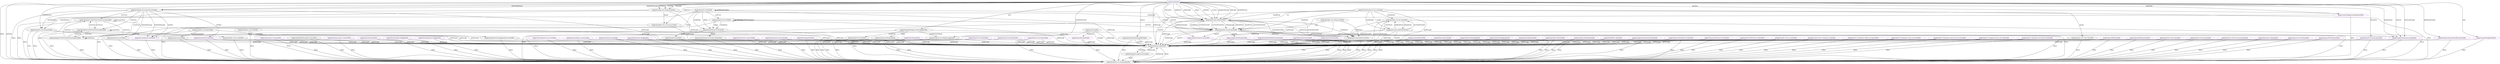 // UI State Transfer Diagram
digraph {
	"/pages/jxzq/lou-yu-jie-guo/index" [label="/pages/jxzq/lou-yu-jie-guo/index"]
	"/pages/jxzq/dao-chu-ji-lu/index" [label="/pages/jxzq/dao-chu-ji-lu/index"]
	"/pages/jxzq/laoYaoJianKangMa/index" [label="/pages/jxzq/laoYaoJianKangMa/index"]
	"/pages/jxzq/sheng-shi-list/index" [label="/pages/jxzq/sheng-shi-list/index"]
	"/pages/stat/index" [label="/pages/stat/index" color=blue shape=rectangle]
	"/pages/jxzq/daofangren-xinxi-dengji/index" [label="/pages/jxzq/daofangren-xinxi-dengji/index"]
	"/pages/jxzq/daochuchenggong/success/index" [label="/pages/jxzq/daochuchenggong/success/index"]
	"/pages/jxzq/personalCenterStatus/success/index" [label="/pages/jxzq/personalCenterStatus/success/index"]
	"/pages/jxzq/success/index" [label="/pages/jxzq/success/index"]
	"/pages/jxzq/personalCenterStatus/fail/index" [label="/pages/jxzq/personalCenterStatus/fail/index"]
	"/pages/jxzq/ti-shi-yin/index" [label="/pages/jxzq/ti-shi-yin/index"]
	"/pages/jxzq/ta-ren-shan-chu/index" [label="/pages/jxzq/ta-ren-shan-chu/index"]
	"/pages/jxzq/he-suan-li-shi/index" [label="/pages/jxzq/he-suan-li-shi/index"]
	"/pages/jxzq/ge-ren-cheng-nuo/index" [label="/pages/jxzq/ge-ren-cheng-nuo/index"]
	"/pages/jxzq/ge-ren-zhong-xin/index" [label="/pages/jxzq/ge-ren-zhong-xin/index"]
	"/pages/jxzq/message/index" [label="/pages/jxzq/message/index"]
	"/pages/jxzq/jing-xin-xiang-zhu-list/index" [label="/pages/jxzq/jing-xin-xiang-zhu-list/index"]
	"/pages/jxzq/search/index" [label="/pages/jxzq/search/index"]
	"/pages/jxzq/message/success/index" [label="/pages/jxzq/message/success/index"]
	"/pages/gsd-ui/g-auth/face/face" [label="/pages/gsd-ui/g-auth/face/face"]
	"/pages/gsd-ui/g-auth/error/error" [label="/pages/gsd-ui/g-auth/error/error"]
	"/pages/jxzq/personalCenterStatus/repeat/index" [label="/pages/jxzq/personalCenterStatus/repeat/index"]
	"/pages/jxzq/cha-xun-jie-guo/index" [label="/pages/jxzq/cha-xun-jie-guo/index"]
	"/pages/jxzq/ta-ren-cha-xun/index" [label="/pages/jxzq/ta-ren-cha-xun/index"]
	"/pages/jxzq/sheng-shi-qu-lian-dong/index" [label="/pages/jxzq/sheng-shi-qu-lian-dong/index"]
	"/pages/jxzq/xiao-xi-xiang-qing/index" [label="/pages/jxzq/xiao-xi-xiang-qing/index"]
	"/pages/jxzq/delMessage/success/index" [label="/pages/jxzq/delMessage/success/index"]
	"/pages/jxzq/zhuang-tai-cha-xun/index" [label="/pages/jxzq/zhuang-tai-cha-xun/index"]
	"/pages/jxzq/sao-ma-dengji-tongji/index" [label="/pages/jxzq/sao-ma-dengji-tongji/index"]
	"/pages/jxzq/ben-ren-sao-ma-ji-lv/index" [label="/pages/jxzq/ben-ren-sao-ma-ji-lv/index"]
	"/pages/jxzq/chu-chai/index" [label="/pages/jxzq/chu-chai/index"]
	"/pages/gsd-ui/g-auth/trface/trface" [label="/pages/gsd-ui/g-auth/trface/trface"]
	"/pages/jxzq/searchName/index" [label="/pages/jxzq/searchName/index"]
	"/pages/jxzq/da-ka-ji-lu/index" [label="/pages/jxzq/da-ka-ji-lu/index"]
	"/pages/jxzq/chu-chai-2/index" [label="/pages/jxzq/chu-chai-2/index"]
	"/pages/query/inidex" [label="/pages/query/inidex"]
	"/pages/jxzq/he-suan-jie-guo/index" [label="/pages/jxzq/he-suan-jie-guo/index"]
	"/pages/fusion/shequ-dengji/index" [label="/pages/fusion/shequ-dengji/index" color=purple]
	"/pages/fusion/benren-list/index" [label="/pages/fusion/benren-list/index" color=purple]
	"/pages/fusion/jiaowei-dengji/index" [label="/pages/fusion/jiaowei-dengji/index" color=purple]
	"/pages/fusion/jiaowei-success/index" [label="/pages/fusion/jiaowei-success/index" color=purple]
	"/pages/fusion/shequ-success/index" [label="/pages/fusion/shequ-success/index" color=purple]
	"/pages/fusion/taren-list/index" [label="/pages/fusion/taren-list/index" color=purple]
	"/pages/fusion/taren-jia/index" [label="/pages/fusion/taren-jia/index" color=purple]
	"/pages/fusion/taren-dengji/index" [label="/pages/fusion/taren-dengji/index" color=purple]
	"/pages/fusion/taren-success/index" [label="/pages/fusion/taren-success/index" color=purple]
	"/pages/fusion/taren-remove/index" [label="/pages/fusion/taren-remove/index" color=purple]
	"/pages/fusion/gj-list/index" [label="/pages/fusion/gj-list/index" color=purple]
	"/pages/hsjc/home/index" [label="/pages/hsjc/home/index" color=purple]
	"/pages/hsjc/view-record/index" [label="/pages/hsjc/view-record/index" color=purple]
	"/pages/hsjc/record-detail/index" [label="/pages/hsjc/record-detail/index" color=purple]
	"/pages/hsjc/yu-yue-home/index" [label="/pages/hsjc/yu-yue-home/index" color=purple]
	"/pages/hsjc/add-num/index" [label="/pages/hsjc/add-num/index" color=purple]
	"/pages/hsjc/yuyue-sucess/index" [label="/pages/hsjc/yuyue-sucess/index" color=purple]
	"/pages/hsjc/info-collect/index" [label="/pages/hsjc/info-collect/index" color=purple]
	"/pages/hsjc/fill-in-info/index" [label="/pages/hsjc/fill-in-info/index" color=purple]
	"/pages/hsjc/he-suan-jie-guo/index" [label="/pages/hsjc/he-suan-jie-guo/index" color=purple]
	"/pages/hsjc/result/cancel-result/index" [label="/pages/hsjc/result/cancel-result/index" color=purple]
	"/pages/hsjc/result/yuyue-result/index" [label="/pages/hsjc/result/yuyue-result/index" color=purple]
	"/pages/hsjc/result/export-result/index" [label="/pages/hsjc/result/export-result/index" color=purple]
	"/pages/hsjc/he-suan-yu-yue/index" [label="/pages/hsjc/he-suan-yu-yue/index" color=purple]
	"/pages/hsjc/he-suan-ri-chang-yu-yue/index" [label="/pages/hsjc/he-suan-ri-chang-yu-yue/index" color=purple]
	"/pages/hsjc/ri-chang-jian-ce/jian-ce-ji-gou/index" [label="/pages/hsjc/ri-chang-jian-ce/jian-ce-ji-gou/index" color=purple]
	"/pages/hsjc/ri-chang-jian-ce/yu-yue-ren/index" [label="/pages/hsjc/ri-chang-jian-ce/yu-yue-ren/index" color=purple]
	"/pages/hsjc/ri-chang-jian-ce/yu-yue-success/index" [label="/pages/hsjc/ri-chang-jian-ce/yu-yue-success/index" color=purple]
	"/pages/hsjc/ri-chang-jian-ce/yu-yue-time/index" [label="/pages/hsjc/ri-chang-jian-ce/yu-yue-time/index" color=purple]
	"/pages/hsjc/ri-chang-jian-ce/cancel-result/index" [label="/pages/hsjc/ri-chang-jian-ce/cancel-result/index" color=purple]
	"/pages/hsjc/addTarn/index" [label="/pages/hsjc/addTarn/index" color=purple]
	"/pages/hsjc/addYuyueren/index" [label="/pages/hsjc/addYuyueren/index" color=purple]
	"/pages/hsjc/he-suan-li-shi/index" [label="/pages/hsjc/he-suan-li-shi/index" color=purple]
	"/pages/hsjc/ta-ren-jie-guo/index" [label="/pages/hsjc/ta-ren-jie-guo/index" color=purple]
	"/pages/hsjc/ta-ren-he-suan-jie-guo/index" [label="/pages/hsjc/ta-ren-he-suan-jie-guo/index" color=purple]
	"/pages/hsjc/ta-ren-lie-biao/index" [label="/pages/hsjc/ta-ren-lie-biao/index" color=purple]
	"/pages/hsjc/DetailedInformation/index" [label="/pages/hsjc/DetailedInformation/index" color=purple]
	"/pages/hsjc/shanchu/index" [label="/pages/hsjc/shanchu/index" color=purple]
	"/pages/hsjc/caiji-list/index" [label="/pages/hsjc/caiji-list/index" color=purple]
	"/pages/hsjc/quan-guo-yi-miao/index" [label="/pages/hsjc/quan-guo-yi-miao/index" color=purple]
	"/pages/heyan/home/index" [label="/pages/heyan/home/index" color=purple]
	"/pages/heyan/yan-zheng/index" [label="/pages/heyan/yan-zheng/index" color=purple]
	"/pages/heyan/Destination/index" [label="/pages/heyan/Destination/index" color=purple]
	"/pages/heyan/province/index" [label="/pages/heyan/province/index" color=purple]
	"/pages/yimiao/home/index" [label="/pages/yimiao/home/index" color=purple]
	"/pages/yimiao/shenqing/index" [label="/pages/yimiao/shenqing/index" color=purple]
	"/pages/yimiao/xiangqing/index" [label="/pages/yimiao/xiangqing/index" color=purple]
	"/pages/yimiao/jieguo/index" [label="/pages/yimiao/jieguo/index" color=purple]
	"/pages/registration/home/index" [label="/pages/registration/home/index" color=purple]
	"/pages/registration/success/index" [label="/pages/registration/success/index" color=purple]
	"/pages/registration/yan-zheng/index" [label="/pages/registration/yan-zheng/index" color=purple]
	"/pages/registration/tijiao/index" [label="/pages/registration/tijiao/index" color=purple]
	"/pages/registration/searchName/index" [label="/pages/registration/searchName/index" color=purple]
	"/pages/registration/nationality/nationality" [label="/pages/registration/nationality/nationality" color=purple]
	"/pages/saomadengji/saomajieguo/index" [label="/pages/saomadengji/saomajieguo/index" color=purple]
	"/pages/saomadengji/h5/index" [label="/pages/saomadengji/h5/index" color=purple]
	"/pages/stat/index" -> "/pages/hsjc/he-suan-jie-guo/index" [label=HesuanTo]
	"/pages/stat/index" -> "/pages/registration/nationality/nationality" [label=getPhoneNumber]
	"/pages/stat/index" -> "/pages/jxzq/ben-ren-sao-ma-ji-lv/index" [label=goBenren]
	"/pages/stat/index" -> "/pages/saomadengji/saomajieguo/index" [label=getCheck]
	"/pages/stat/index" -> "/pages/registration/yan-zheng/index" [label=handchuchai]
	"/pages/stat/index" -> "/pages/registration/yan-zheng/index" [label=showZd]
	"/pages/stat/index" -> "/pages/jxzq/daofangren-xinxi-dengji/index" [label=btn1]
	"/pages/stat/index" -> "/pages/jxzq/ge-ren-zhong-xin/index" [label=tapLogin]
	"/pages/stat/index" -> "/pages/gsd-ui/g-auth/face/face" [label=laoyou]
	"/pages/stat/index" -> "/pages/registration/success/index" [label=showYw]
	"/pages/stat/index" -> "/pages/jxzq/ge-ren-zhong-xin/index" [label=getIsPhone]
	"/pages/stat/index" -> "/pages/gsd-ui/g-auth/face/face" [label=getOline]
	"/pages/stat/index" -> "/pages/gsd-ui/g-auth/face/face" [label=success]
	"/pages/stat/index" -> "/pages/jxzq/he-suan-jie-guo/index" [label=showHeSuan1]
	"/pages/stat/index" -> "/pages/jxzq/sao-ma-dengji-tongji/index" [label=checkIsHasCode]
	"/pages/stat/index" -> "/pages/jxzq/jing-xin-xiang-zhu-list/index" [label=btnCheckIDcard]
	"/pages/stat/index" -> "/pages/gsd-ui/g-auth/face/face" [label=isJingxinManage]
	"/pages/stat/index" -> "/pages/gsd-ui/g-auth/face/face" [label=tapLogin]
	"/pages/stat/index" -> "/pages/jxzq/ge-ren-zhong-xin/index" [label=GrzxTap]
	"/pages/stat/index" -> "/pages/registration/yan-zheng/index" [label=btnScanWrong1]
	"/pages/stat/index" -> "/pages/jxzq/laoYaoJianKangMa/index" [label=laoyou]
	"/pages/stat/index" -> "/pages/gsd-ui/g-auth/face/face" [label=handleHesuan]
	"/pages/stat/index" -> "/pages/gsd-ui/g-auth/face/face" [label=HesuanTo]
	"/pages/stat/index" -> "/pages/jxzq/message/index" [label=goMessage]
	"/pages/stat/index" -> "/pages/jxzq/xiao-xi-xiang-qing/index" [label=libiao]
	"/pages/stat/index" -> "/pages/jxzq/jing-xin-xiang-zhu-list/index" [label=isJingxinManage]
	"/pages/stat/index" -> "/pages/gsd-ui/g-auth/face/face" [label=goBenren]
	"/pages/stat/index" -> "/pages/jxzq/xiao-xi-xiang-qing/index" [label=goDetail]
	"/pages/stat/index" -> "/pages/saomadengji/saomajieguo/index" [label=getOline]
	"/pages/stat/index" -> "/pages/gsd-ui/g-auth/face/face" [label=goMessage]
	"/pages/stat/index" -> "/pages/saomadengji/h5/index" [label=ydm]
	"/pages/gsd-ui/g-auth/face/face" -> "/pages/jxzq/cha-xun-jie-guo/index" [label=onCheckFaceInfo]
	"/pages/gsd-ui/g-auth/face/face" -> "/pages/jxzq/cha-xun-jie-guo/index" [label=onCheckFaceInfo2]
	"/pages/gsd-ui/g-auth/face/face" -> "/pages/gsd-ui/g-auth/error/error" [label=onCheckFaceInfo]
	"/pages/gsd-ui/g-auth/face/face" -> "/pages/jxzq/cha-xun-jie-guo/index" [label=isShengLogin]
	"/pages/gsd-ui/g-auth/face/face" -> "/pages/jxzq/cha-xun-jie-guo/index" [label=isBindPhone]
	"/pages/gsd-ui/g-auth/face/face" -> "/pages/jxzq/cha-xun-jie-guo/index" [label=checkFacet]
	"/pages/gsd-ui/g-auth/face/face" -> "/pages/gsd-ui/g-auth/error/error" [label=checkFacet]
	"/pages/gsd-ui/g-auth/face/face" -> "/pages/jxzq/cha-xun-jie-guo/index" [label=onCheckFaceInfo1]
	"/pages/gsd-ui/g-auth/face/face" -> "/pages/jxzq/cha-xun-jie-guo/index" [label=getPhoneNumber]
	"/pages/gsd-ui/g-auth/face/face" -> "/pages/gsd-ui/g-auth/error/error" [label=onCheckFaceInfo1]
	"/pages/gsd-ui/g-auth/face/face" -> "/pages/gsd-ui/g-auth/error/error" [label=getSession]
	"/pages/gsd-ui/g-auth/face/face" -> "/pages/jxzq/message/index" [label=goMessage]
	"/pages/gsd-ui/g-auth/face/face" -> "/pages/jxzq/xiao-xi-xiang-qing/index" [label=libiao]
	"/pages/gsd-ui/g-auth/trface/trface" -> "/pages/gsd-ui/g-auth/error/error" [label=onCheckFaceInfo]
	"/pages/gsd-ui/g-auth/trface/trface" -> "/pages/jxzq/ta-ren-cha-xun/index" [label=onCheckFaceInfo]
	"/pages/gsd-ui/g-auth/trface/trface" -> "/pages/gsd-ui/g-auth/error/error" [label=checkFacet]
	"/pages/gsd-ui/g-auth/trface/trface" -> "/pages/jxzq/ta-ren-cha-xun/index" [label=checkFacet]
	"/pages/gsd-ui/g-auth/trface/trface" -> "/pages/jxzq/message/index" [label=showYw]
	"/pages/gsd-ui/g-auth/trface/trface" -> "/pages/jxzq/ta-ren-cha-xun/index" [label=getBindStatus]
	"/pages/gsd-ui/g-auth/trface/trface" -> "/pages/jxzq/message/index" [label=goMessage]
	"/pages/gsd-ui/g-auth/trface/trface" -> "/pages/jxzq/xiao-xi-xiang-qing/index" [label=libiao]
	"/pages/gsd-ui/g-auth/error/error" -> "/pages/jxzq/message/index" [label=goMessage]
	"/pages/gsd-ui/g-auth/error/error" -> "/pages/jxzq/xiao-xi-xiang-qing/index" [label=libiao]
	"/pages/jxzq/ge-ren-zhong-xin/index" -> "/pages/jxzq/he-suan-jie-guo/index" [label=showHeSuan1]
	"/pages/jxzq/ge-ren-zhong-xin/index" -> "/pages/gsd-ui/g-auth/face/face" [label=onTapLogin]
	"/pages/jxzq/ge-ren-zhong-xin/index" -> "/pages/jxzq/ben-ren-sao-ma-ji-lv/index" [label=brsmjl]
	"/pages/jxzq/ge-ren-zhong-xin/index" -> "/pages/jxzq/message/index" [label=goMessage]
	"/pages/jxzq/ge-ren-zhong-xin/index" -> "/pages/jxzq/xiao-xi-xiang-qing/index" [label=libiao]
	"/pages/jxzq/personalCenterStatus/fail/index" -> "/pages/jxzq/personalCenterStatus/fail/index" [label=startScan]
	"/pages/jxzq/personalCenterStatus/fail/index" -> "/pages/jxzq/message/index" [label=goMessage]
	"/pages/jxzq/personalCenterStatus/fail/index" -> "/pages/jxzq/xiao-xi-xiang-qing/index" [label=libiao]
	"/pages/jxzq/personalCenterStatus/fail/index" -> "/pages/jxzq/personalCenterStatus/success/index" [label=startScan]
	"/pages/jxzq/personalCenterStatus/fail/index" -> "/pages/jxzq/personalCenterStatus/repeat/index" [label=startScan]
	"/pages/jxzq/personalCenterStatus/repeat/index" -> "/pages/jxzq/personalCenterStatus/fail/index" [label=startScan]
	"/pages/jxzq/personalCenterStatus/repeat/index" -> "/pages/jxzq/message/index" [label=goMessage]
	"/pages/jxzq/personalCenterStatus/repeat/index" -> "/pages/jxzq/xiao-xi-xiang-qing/index" [label=libiao]
	"/pages/jxzq/personalCenterStatus/repeat/index" -> "/pages/jxzq/personalCenterStatus/success/index" [label=startScan]
	"/pages/jxzq/personalCenterStatus/repeat/index" -> "/pages/jxzq/personalCenterStatus/repeat/index" [label=startScan]
	"/pages/jxzq/personalCenterStatus/success/index" -> "/pages/jxzq/personalCenterStatus/fail/index" [label=startScan]
	"/pages/jxzq/personalCenterStatus/success/index" -> "/pages/jxzq/message/index" [label=goMessage]
	"/pages/jxzq/personalCenterStatus/success/index" -> "/pages/jxzq/xiao-xi-xiang-qing/index" [label=libiao]
	"/pages/jxzq/personalCenterStatus/success/index" -> "/pages/jxzq/personalCenterStatus/success/index" [label=startScan]
	"/pages/jxzq/personalCenterStatus/success/index" -> "/pages/jxzq/personalCenterStatus/repeat/index" [label=startScan]
	"/pages/jxzq/da-ka-ji-lu/index" -> "/pages/jxzq/message/index" [label=goMessage]
	"/pages/jxzq/da-ka-ji-lu/index" -> "/pages/jxzq/xiao-xi-xiang-qing/index" [label=libiao]
	"/pages/jxzq/jing-xin-xiang-zhu-list/index" -> "/pages/fusion/benren-list/index" [label=toOther]
	"/pages/jxzq/jing-xin-xiang-zhu-list/index" -> "/pages/fusion/benren-list/index" [label=isHealthManage]
	"/pages/jxzq/jing-xin-xiang-zhu-list/index" -> "/pages/jxzq/he-suan-jie-guo/index" [label=showHeSuan1]
	"/pages/jxzq/jing-xin-xiang-zhu-list/index" -> "/pages/jxzq/personalCenterStatus/fail/index" [label=startScan]
	"/pages/jxzq/jing-xin-xiang-zhu-list/index" -> "/pages/jxzq/da-ka-ji-lu/index" [label=isHealthManage]
	"/pages/jxzq/jing-xin-xiang-zhu-list/index" -> "/pages/fusion/taren-list/index" [label=toOther]
	"/pages/jxzq/jing-xin-xiang-zhu-list/index" -> "/pages/jxzq/personalCenterStatus/repeat/index" [label=startScan]
	"/pages/jxzq/jing-xin-xiang-zhu-list/index" -> "/pages/jxzq/message/index" [label=goMessage]
	"/pages/jxzq/jing-xin-xiang-zhu-list/index" -> "/pages/jxzq/xiao-xi-xiang-qing/index" [label=libiao]
	"/pages/jxzq/jing-xin-xiang-zhu-list/index" -> "/pages/jxzq/personalCenterStatus/success/index" [label=startScan]
	"/pages/jxzq/ti-shi-yin/index" -> "/pages/jxzq/message/index" [label=goMessage]
	"/pages/jxzq/ti-shi-yin/index" -> "/pages/jxzq/xiao-xi-xiang-qing/index" [label=libiao]
	"/pages/jxzq/he-suan-jie-guo/index" -> "/pages/jxzq/xiao-xi-xiang-qing/index" [label=xinxi]
	"/pages/jxzq/he-suan-jie-guo/index" -> "/pages/jxzq/message/index" [label=goMessage]
	"/pages/jxzq/he-suan-jie-guo/index" -> "/pages/jxzq/xiao-xi-xiang-qing/index" [label=libiao]
	"/pages/jxzq/he-suan-jie-guo/index" -> "/pages/jxzq/he-suan-li-shi/index" [label=handleTap]
	"/pages/jxzq/he-suan-li-shi/index" -> "/pages/jxzq/message/index" [label=goMessage]
	"/pages/jxzq/he-suan-li-shi/index" -> "/pages/jxzq/xiao-xi-xiang-qing/index" [label=libiao]
	"/pages/jxzq/cha-xun-jie-guo/index" -> "/pages/gsd-ui/g-auth/face/face" [label=handleTap]
	"/pages/jxzq/cha-xun-jie-guo/index" -> "/pages/fusion/benren-list/index" [label=tuichu]
	"/pages/jxzq/cha-xun-jie-guo/index" -> "/pages/registration/yan-zheng/index" [label=getPhoneNumber1]
	"/pages/jxzq/cha-xun-jie-guo/index" -> "/pages/registration/success/index" [label=tuichu0]
	"/pages/jxzq/cha-xun-jie-guo/index" -> "/pages/registration/yan-zheng/index" [label=getPhoneNumber]
	"/pages/jxzq/cha-xun-jie-guo/index" -> "/pages/gsd-ui/g-auth/error/error" [label=checkFacet]
	"/pages/jxzq/cha-xun-jie-guo/index" -> "/pages/registration/home/index" [label=tuichu0]
	"/pages/jxzq/cha-xun-jie-guo/index" -> "/pages/jxzq/message/index" [label=showYw]
	"/pages/jxzq/cha-xun-jie-guo/index" -> "/pages/jxzq/message/index" [label=goMessage]
	"/pages/jxzq/cha-xun-jie-guo/index" -> "/pages/jxzq/xiao-xi-xiang-qing/index" [label=libiao]
	"/pages/jxzq/ge-ren-cheng-nuo/index" -> "/pages/jxzq/message/index" [label=goMessage]
	"/pages/jxzq/ge-ren-cheng-nuo/index" -> "/pages/jxzq/xiao-xi-xiang-qing/index" [label=libiao]
	"/pages/jxzq/ge-ren-cheng-nuo/index" -> "/pages/jxzq/cha-xun-jie-guo/index" [label=arge]
	"/pages/jxzq/ta-ren-cha-xun/index" -> "/pages/gsd-ui/g-auth/trface/trface" [label=handleTap]
	"/pages/jxzq/ta-ren-cha-xun/index" -> "/pages/gsd-ui/g-auth/error/error" [label=checkFacet]
	"/pages/jxzq/ta-ren-cha-xun/index" -> "/pages/jxzq/message/index" [label=showYw]
	"/pages/jxzq/ta-ren-cha-xun/index" -> "/pages/jxzq/message/index" [label=goMessage]
	"/pages/jxzq/ta-ren-cha-xun/index" -> "/pages/jxzq/xiao-xi-xiang-qing/index" [label=libiao]
	"/pages/jxzq/zhuang-tai-cha-xun/index" -> "/pages/gsd-ui/g-auth/face/face" [label=handleTap]
	"/pages/jxzq/zhuang-tai-cha-xun/index" -> "/pages/gsd-ui/g-auth/face/face" [label=res]
	"/pages/jxzq/zhuang-tai-cha-xun/index" -> "/pages/jxzq/ta-ren-cha-xun/index" [label=handleTap1]
	"/pages/jxzq/zhuang-tai-cha-xun/index" -> "/pages/jxzq/cha-xun-jie-guo/index" [label=handleTap]
	"/pages/jxzq/zhuang-tai-cha-xun/index" -> "/pages/jxzq/message/index" [label=showYw]
	"/pages/jxzq/zhuang-tai-cha-xun/index" -> "/pages/jxzq/ta-ren-shan-chu/index" [label=guanli]
	"/pages/jxzq/zhuang-tai-cha-xun/index" -> "/pages/gsd-ui/g-auth/trface/trface" [label=handleTap1]
	"/pages/jxzq/zhuang-tai-cha-xun/index" -> "/pages/gsd-ui/g-auth/trface/trface" [label=tianjia]
	"/pages/jxzq/zhuang-tai-cha-xun/index" -> "/pages/jxzq/message/index" [label=goMessage]
	"/pages/jxzq/zhuang-tai-cha-xun/index" -> "/pages/jxzq/xiao-xi-xiang-qing/index" [label=libiao]
	"/pages/jxzq/ta-ren-shan-chu/index" -> "/pages/jxzq/message/index" [label=goMessage]
	"/pages/jxzq/ta-ren-shan-chu/index" -> "/pages/jxzq/xiao-xi-xiang-qing/index" [label=libiao]
	"/pages/jxzq/chu-chai/index" -> "/pages/fusion/benren-list/index" [label=tuichu1]
	"/pages/jxzq/chu-chai/index" -> "/pages/jxzq/cha-xun-jie-guo/index" [label=subTrain]
	"/pages/jxzq/chu-chai/index" -> "/pages/jxzq/sheng-shi-list/index" [label=handleTap]
	"/pages/jxzq/chu-chai/index" -> "/pages/jxzq/chu-chai-2/index" [label=subTrain]
	"/pages/jxzq/chu-chai/index" -> "/pages/jxzq/sheng-shi-list/index" [label=dilog1]
	"/pages/jxzq/chu-chai/index" -> "/pages/jxzq/message/index" [label=goMessage]
	"/pages/jxzq/chu-chai/index" -> "/pages/jxzq/xiao-xi-xiang-qing/index" [label=libiao]
	"/pages/jxzq/chu-chai/index" -> "/pages/jxzq/chu-chai/index" [label=getPhoneNumber]
	"/pages/jxzq/chu-chai-2/index" -> "/pages/jxzq/cha-xun-jie-guo/index" [label=subTrain]
	"/pages/jxzq/chu-chai-2/index" -> "/pages/jxzq/sheng-shi-list/index" [label=handleTap]
	"/pages/jxzq/chu-chai-2/index" -> "/pages/jxzq/chu-chai-2/index" [label=subTrain]
	"/pages/jxzq/chu-chai-2/index" -> "/pages/jxzq/sheng-shi-list/index" [label=dilog1]
	"/pages/jxzq/chu-chai-2/index" -> "/pages/jxzq/message/index" [label=goMessage]
	"/pages/jxzq/chu-chai-2/index" -> "/pages/jxzq/xiao-xi-xiang-qing/index" [label=libiao]
	"/pages/jxzq/chu-chai-2/index" -> "/pages/jxzq/chu-chai-2/index" [label=getPhoneNumber]
	"/pages/jxzq/sheng-shi-qu-lian-dong/index" -> "/pages/jxzq/message/index" [label=goMessage]
	"/pages/jxzq/sheng-shi-qu-lian-dong/index" -> "/pages/jxzq/xiao-xi-xiang-qing/index" [label=libiao]
	"/pages/jxzq/sheng-shi-list/index" -> "/pages/jxzq/search/index" [label=guojia]
	"/pages/jxzq/sheng-shi-list/index" -> "/pages/jxzq/sheng-shi-qu-lian-dong/index" [label=detail]
	"/pages/jxzq/sheng-shi-list/index" -> "/pages/jxzq/message/index" [label=goMessage]
	"/pages/jxzq/sheng-shi-list/index" -> "/pages/jxzq/xiao-xi-xiang-qing/index" [label=libiao]
	"/pages/jxzq/lou-yu-jie-guo/index" -> "/pages/jxzq/success/index" [label=handleFormSubmit]
	"/pages/jxzq/lou-yu-jie-guo/index" -> "/pages/jxzq/message/index" [label=goMessage]
	"/pages/jxzq/lou-yu-jie-guo/index" -> "/pages/jxzq/xiao-xi-xiang-qing/index" [label=libiao]
	"/pages/jxzq/searchName/index" -> "/pages/jxzq/message/index" [label=goMessage]
	"/pages/jxzq/searchName/index" -> "/pages/jxzq/xiao-xi-xiang-qing/index" [label=libiao]
	"/pages/jxzq/search/index" -> "/pages/jxzq/message/index" [label=goMessage]
	"/pages/jxzq/search/index" -> "/pages/jxzq/xiao-xi-xiang-qing/index" [label=libiao]
	"/pages/jxzq/success/index" -> "/pages/jxzq/message/index" [label=goMessage]
	"/pages/jxzq/success/index" -> "/pages/jxzq/xiao-xi-xiang-qing/index" [label=libiao]
	"/pages/jxzq/message/index" -> "/pages/jxzq/message/success/index" [label=sendMsg]
	"/pages/jxzq/message/index" -> "/pages/jxzq/message/index" [label=goMessage]
	"/pages/jxzq/message/index" -> "/pages/jxzq/xiao-xi-xiang-qing/index" [label=libiao]
	"/pages/jxzq/message/success/index" -> "/pages/jxzq/message/index" [label=goMessage]
	"/pages/jxzq/message/success/index" -> "/pages/jxzq/xiao-xi-xiang-qing/index" [label=libiao]
	"/pages/jxzq/delMessage/success/index" -> "/pages/jxzq/message/index" [label=goMessage]
	"/pages/jxzq/delMessage/success/index" -> "/pages/jxzq/xiao-xi-xiang-qing/index" [label=libiao]
	"/pages/jxzq/daochuchenggong/success/index" -> "/pages/jxzq/message/index" [label=goMessage]
	"/pages/jxzq/daochuchenggong/success/index" -> "/pages/jxzq/xiao-xi-xiang-qing/index" [label=libiao]
	"/pages/jxzq/xiao-xi-xiang-qing/index" -> "/pages/jxzq/message/index" [label=goMessage]
	"/pages/jxzq/xiao-xi-xiang-qing/index" -> "/pages/jxzq/xiao-xi-xiang-qing/index" [label=libiao]
	"/pages/jxzq/sao-ma-dengji-tongji/index" -> "/pages/jxzq/message/index" [label=goMessage]
	"/pages/jxzq/sao-ma-dengji-tongji/index" -> "/pages/jxzq/xiao-xi-xiang-qing/index" [label=libiao]
	"/pages/jxzq/ben-ren-sao-ma-ji-lv/index" -> "/pages/jxzq/message/index" [label=goMessage]
	"/pages/jxzq/ben-ren-sao-ma-ji-lv/index" -> "/pages/jxzq/xiao-xi-xiang-qing/index" [label=libiao]
	"/pages/jxzq/dao-chu-ji-lu/index" -> "/pages/jxzq/message/index" [label=goMessage]
	"/pages/jxzq/dao-chu-ji-lu/index" -> "/pages/jxzq/xiao-xi-xiang-qing/index" [label=libiao]
	"/pages/jxzq/dao-chu-ji-lu/index" -> "/pages/jxzq/daochuchenggong/success/index" [label=handleTap]
	"/pages/jxzq/daofangren-xinxi-dengji/index" -> "/pages/jxzq/ti-shi-yin/index" [label=handleTao]
	"/pages/jxzq/daofangren-xinxi-dengji/index" -> "/pages/jxzq/message/index" [label=goMessage]
	"/pages/jxzq/daofangren-xinxi-dengji/index" -> "/pages/jxzq/xiao-xi-xiang-qing/index" [label=libiao]
	"/pages/jxzq/daofangren-xinxi-dengji/index" -> "/pages/jxzq/searchName/index" [label=dilog1]
	"/pages/jxzq/daofangren-xinxi-dengji/index" -> "/pages/jxzq/sao-ma-dengji-tongji/index" [label=handleFormSubmit]
	"/pages/jxzq/laoYaoJianKangMa/index" -> "/pages/jxzq/message/index" [label=showYw]
	"/pages/jxzq/laoYaoJianKangMa/index" -> "/pages/jxzq/message/index" [label=goMessage]
	"/pages/jxzq/laoYaoJianKangMa/index" -> "/pages/jxzq/xiao-xi-xiang-qing/index" [label=libiao]
	"/pages/query/inidex" -> "/pages/jxzq/message/index" [label=btnright]
	"/pages/query/inidex" -> "/pages/hsjc/add-num/index" [label=handleTap]
	"/pages/query/inidex" -> "/pages/jxzq/message/index" [label=goMessage]
	"/pages/query/inidex" -> "/pages/jxzq/xiao-xi-xiang-qing/index" [label=libiao]
	"/pages/fusion/shequ-dengji/index" -> "/pages/jxzq/message/index" [label=goMessage]
	"/pages/fusion/shequ-dengji/index" -> "/pages/jxzq/xiao-xi-xiang-qing/index" [label=libiao]
	"/pages/fusion/benren-list/index" -> "/pages/jxzq/message/index" [label=goMessage]
	"/pages/fusion/benren-list/index" -> "/pages/jxzq/xiao-xi-xiang-qing/index" [label=libiao]
	"/pages/fusion/jiaowei-dengji/index" -> "/pages/jxzq/message/index" [label=goMessage]
	"/pages/fusion/jiaowei-dengji/index" -> "/pages/jxzq/xiao-xi-xiang-qing/index" [label=libiao]
	"/pages/fusion/jiaowei-success/index" -> "/pages/jxzq/message/index" [label=goMessage]
	"/pages/fusion/jiaowei-success/index" -> "/pages/jxzq/xiao-xi-xiang-qing/index" [label=libiao]
	"/pages/fusion/shequ-success/index" -> "/pages/jxzq/message/index" [label=goMessage]
	"/pages/fusion/shequ-success/index" -> "/pages/jxzq/xiao-xi-xiang-qing/index" [label=libiao]
	"/pages/fusion/taren-list/index" -> "/pages/jxzq/message/index" [label=goMessage]
	"/pages/fusion/taren-list/index" -> "/pages/jxzq/xiao-xi-xiang-qing/index" [label=libiao]
	"/pages/fusion/taren-jia/index" -> "/pages/jxzq/message/index" [label=goMessage]
	"/pages/fusion/taren-jia/index" -> "/pages/jxzq/xiao-xi-xiang-qing/index" [label=libiao]
	"/pages/fusion/taren-dengji/index" -> "/pages/jxzq/message/index" [label=goMessage]
	"/pages/fusion/taren-dengji/index" -> "/pages/jxzq/xiao-xi-xiang-qing/index" [label=libiao]
	"/pages/fusion/taren-success/index" -> "/pages/jxzq/message/index" [label=goMessage]
	"/pages/fusion/taren-success/index" -> "/pages/jxzq/xiao-xi-xiang-qing/index" [label=libiao]
	"/pages/fusion/taren-remove/index" -> "/pages/jxzq/message/index" [label=goMessage]
	"/pages/fusion/taren-remove/index" -> "/pages/jxzq/xiao-xi-xiang-qing/index" [label=libiao]
	"/pages/fusion/gj-list/index" -> "/pages/jxzq/message/index" [label=goMessage]
	"/pages/fusion/gj-list/index" -> "/pages/jxzq/xiao-xi-xiang-qing/index" [label=libiao]
	"/pages/hsjc/home/index" -> "/pages/jxzq/message/index" [label=goMessage]
	"/pages/hsjc/home/index" -> "/pages/jxzq/xiao-xi-xiang-qing/index" [label=libiao]
	"/pages/hsjc/view-record/index" -> "/pages/jxzq/message/index" [label=goMessage]
	"/pages/hsjc/view-record/index" -> "/pages/jxzq/xiao-xi-xiang-qing/index" [label=libiao]
	"/pages/hsjc/record-detail/index" -> "/pages/jxzq/message/index" [label=goMessage]
	"/pages/hsjc/record-detail/index" -> "/pages/jxzq/xiao-xi-xiang-qing/index" [label=libiao]
	"/pages/hsjc/yu-yue-home/index" -> "/pages/jxzq/message/index" [label=goMessage]
	"/pages/hsjc/yu-yue-home/index" -> "/pages/jxzq/xiao-xi-xiang-qing/index" [label=libiao]
	"/pages/hsjc/add-num/index" -> "/pages/jxzq/message/index" [label=goMessage]
	"/pages/hsjc/add-num/index" -> "/pages/jxzq/xiao-xi-xiang-qing/index" [label=libiao]
	"/pages/hsjc/yuyue-sucess/index" -> "/pages/jxzq/message/index" [label=goMessage]
	"/pages/hsjc/yuyue-sucess/index" -> "/pages/jxzq/xiao-xi-xiang-qing/index" [label=libiao]
	"/pages/hsjc/info-collect/index" -> "/pages/jxzq/message/index" [label=goMessage]
	"/pages/hsjc/info-collect/index" -> "/pages/jxzq/xiao-xi-xiang-qing/index" [label=libiao]
	"/pages/hsjc/fill-in-info/index" -> "/pages/jxzq/message/index" [label=goMessage]
	"/pages/hsjc/fill-in-info/index" -> "/pages/jxzq/xiao-xi-xiang-qing/index" [label=libiao]
	"/pages/hsjc/he-suan-jie-guo/index" -> "/pages/jxzq/message/index" [label=goMessage]
	"/pages/hsjc/he-suan-jie-guo/index" -> "/pages/jxzq/xiao-xi-xiang-qing/index" [label=libiao]
	"/pages/hsjc/result/cancel-result/index" -> "/pages/jxzq/message/index" [label=goMessage]
	"/pages/hsjc/result/cancel-result/index" -> "/pages/jxzq/xiao-xi-xiang-qing/index" [label=libiao]
	"/pages/hsjc/result/yuyue-result/index" -> "/pages/jxzq/message/index" [label=goMessage]
	"/pages/hsjc/result/yuyue-result/index" -> "/pages/jxzq/xiao-xi-xiang-qing/index" [label=libiao]
	"/pages/hsjc/result/export-result/index" -> "/pages/jxzq/message/index" [label=goMessage]
	"/pages/hsjc/result/export-result/index" -> "/pages/jxzq/xiao-xi-xiang-qing/index" [label=libiao]
	"/pages/hsjc/he-suan-yu-yue/index" -> "/pages/jxzq/message/index" [label=goMessage]
	"/pages/hsjc/he-suan-yu-yue/index" -> "/pages/jxzq/xiao-xi-xiang-qing/index" [label=libiao]
	"/pages/hsjc/he-suan-ri-chang-yu-yue/index" -> "/pages/jxzq/message/index" [label=goMessage]
	"/pages/hsjc/he-suan-ri-chang-yu-yue/index" -> "/pages/jxzq/xiao-xi-xiang-qing/index" [label=libiao]
	"/pages/hsjc/ri-chang-jian-ce/jian-ce-ji-gou/index" -> "/pages/jxzq/message/index" [label=goMessage]
	"/pages/hsjc/ri-chang-jian-ce/jian-ce-ji-gou/index" -> "/pages/jxzq/xiao-xi-xiang-qing/index" [label=libiao]
	"/pages/hsjc/ri-chang-jian-ce/yu-yue-ren/index" -> "/pages/jxzq/message/index" [label=goMessage]
	"/pages/hsjc/ri-chang-jian-ce/yu-yue-ren/index" -> "/pages/jxzq/xiao-xi-xiang-qing/index" [label=libiao]
	"/pages/hsjc/ri-chang-jian-ce/yu-yue-success/index" -> "/pages/jxzq/message/index" [label=goMessage]
	"/pages/hsjc/ri-chang-jian-ce/yu-yue-success/index" -> "/pages/jxzq/xiao-xi-xiang-qing/index" [label=libiao]
	"/pages/hsjc/ri-chang-jian-ce/yu-yue-time/index" -> "/pages/jxzq/message/index" [label=goMessage]
	"/pages/hsjc/ri-chang-jian-ce/yu-yue-time/index" -> "/pages/jxzq/xiao-xi-xiang-qing/index" [label=libiao]
	"/pages/hsjc/ri-chang-jian-ce/cancel-result/index" -> "/pages/jxzq/message/index" [label=goMessage]
	"/pages/hsjc/ri-chang-jian-ce/cancel-result/index" -> "/pages/jxzq/xiao-xi-xiang-qing/index" [label=libiao]
	"/pages/hsjc/addTarn/index" -> "/pages/jxzq/message/index" [label=goMessage]
	"/pages/hsjc/addTarn/index" -> "/pages/jxzq/xiao-xi-xiang-qing/index" [label=libiao]
	"/pages/hsjc/addYuyueren/index" -> "/pages/jxzq/message/index" [label=goMessage]
	"/pages/hsjc/addYuyueren/index" -> "/pages/jxzq/xiao-xi-xiang-qing/index" [label=libiao]
	"/pages/hsjc/he-suan-li-shi/index" -> "/pages/jxzq/message/index" [label=goMessage]
	"/pages/hsjc/he-suan-li-shi/index" -> "/pages/jxzq/xiao-xi-xiang-qing/index" [label=libiao]
	"/pages/hsjc/ta-ren-jie-guo/index" -> "/pages/jxzq/message/index" [label=goMessage]
	"/pages/hsjc/ta-ren-jie-guo/index" -> "/pages/jxzq/xiao-xi-xiang-qing/index" [label=libiao]
	"/pages/hsjc/ta-ren-he-suan-jie-guo/index" -> "/pages/jxzq/message/index" [label=goMessage]
	"/pages/hsjc/ta-ren-he-suan-jie-guo/index" -> "/pages/jxzq/xiao-xi-xiang-qing/index" [label=libiao]
	"/pages/hsjc/ta-ren-lie-biao/index" -> "/pages/jxzq/message/index" [label=goMessage]
	"/pages/hsjc/ta-ren-lie-biao/index" -> "/pages/jxzq/xiao-xi-xiang-qing/index" [label=libiao]
	"/pages/hsjc/DetailedInformation/index" -> "/pages/jxzq/message/index" [label=goMessage]
	"/pages/hsjc/DetailedInformation/index" -> "/pages/jxzq/xiao-xi-xiang-qing/index" [label=libiao]
	"/pages/hsjc/shanchu/index" -> "/pages/jxzq/message/index" [label=goMessage]
	"/pages/hsjc/shanchu/index" -> "/pages/jxzq/xiao-xi-xiang-qing/index" [label=libiao]
	"/pages/hsjc/caiji-list/index" -> "/pages/jxzq/message/index" [label=goMessage]
	"/pages/hsjc/caiji-list/index" -> "/pages/jxzq/xiao-xi-xiang-qing/index" [label=libiao]
	"/pages/hsjc/quan-guo-yi-miao/index" -> "/pages/jxzq/message/index" [label=goMessage]
	"/pages/hsjc/quan-guo-yi-miao/index" -> "/pages/jxzq/xiao-xi-xiang-qing/index" [label=libiao]
	"/pages/heyan/home/index" -> "/pages/jxzq/message/index" [label=goMessage]
	"/pages/heyan/home/index" -> "/pages/jxzq/xiao-xi-xiang-qing/index" [label=libiao]
	"/pages/heyan/yan-zheng/index" -> "/pages/jxzq/message/index" [label=goMessage]
	"/pages/heyan/yan-zheng/index" -> "/pages/jxzq/xiao-xi-xiang-qing/index" [label=libiao]
	"/pages/heyan/Destination/index" -> "/pages/jxzq/message/index" [label=goMessage]
	"/pages/heyan/Destination/index" -> "/pages/jxzq/xiao-xi-xiang-qing/index" [label=libiao]
	"/pages/heyan/province/index" -> "/pages/jxzq/message/index" [label=goMessage]
	"/pages/heyan/province/index" -> "/pages/jxzq/xiao-xi-xiang-qing/index" [label=libiao]
	"/pages/yimiao/home/index" -> "/pages/jxzq/message/index" [label=goMessage]
	"/pages/yimiao/home/index" -> "/pages/jxzq/xiao-xi-xiang-qing/index" [label=libiao]
	"/pages/yimiao/shenqing/index" -> "/pages/jxzq/message/index" [label=goMessage]
	"/pages/yimiao/shenqing/index" -> "/pages/jxzq/xiao-xi-xiang-qing/index" [label=libiao]
	"/pages/yimiao/xiangqing/index" -> "/pages/jxzq/message/index" [label=goMessage]
	"/pages/yimiao/xiangqing/index" -> "/pages/jxzq/xiao-xi-xiang-qing/index" [label=libiao]
	"/pages/yimiao/jieguo/index" -> "/pages/jxzq/message/index" [label=goMessage]
	"/pages/yimiao/jieguo/index" -> "/pages/jxzq/xiao-xi-xiang-qing/index" [label=libiao]
	"/pages/registration/home/index" -> "/pages/jxzq/message/index" [label=goMessage]
	"/pages/registration/home/index" -> "/pages/jxzq/xiao-xi-xiang-qing/index" [label=libiao]
	"/pages/registration/success/index" -> "/pages/jxzq/message/index" [label=goMessage]
	"/pages/registration/success/index" -> "/pages/jxzq/xiao-xi-xiang-qing/index" [label=libiao]
	"/pages/registration/yan-zheng/index" -> "/pages/jxzq/message/index" [label=goMessage]
	"/pages/registration/yan-zheng/index" -> "/pages/jxzq/xiao-xi-xiang-qing/index" [label=libiao]
	"/pages/registration/tijiao/index" -> "/pages/jxzq/message/index" [label=goMessage]
	"/pages/registration/tijiao/index" -> "/pages/jxzq/xiao-xi-xiang-qing/index" [label=libiao]
	"/pages/registration/searchName/index" -> "/pages/jxzq/message/index" [label=goMessage]
	"/pages/registration/searchName/index" -> "/pages/jxzq/xiao-xi-xiang-qing/index" [label=libiao]
	"/pages/registration/nationality/nationality" -> "/pages/jxzq/message/index" [label=goMessage]
	"/pages/registration/nationality/nationality" -> "/pages/jxzq/xiao-xi-xiang-qing/index" [label=libiao]
	"/pages/saomadengji/saomajieguo/index" -> "/pages/jxzq/message/index" [label=goMessage]
	"/pages/saomadengji/saomajieguo/index" -> "/pages/jxzq/xiao-xi-xiang-qing/index" [label=libiao]
	"/pages/saomadengji/h5/index" -> "/pages/jxzq/message/index" [label=goMessage]
	"/pages/saomadengji/h5/index" -> "/pages/jxzq/xiao-xi-xiang-qing/index" [label=libiao]
}

